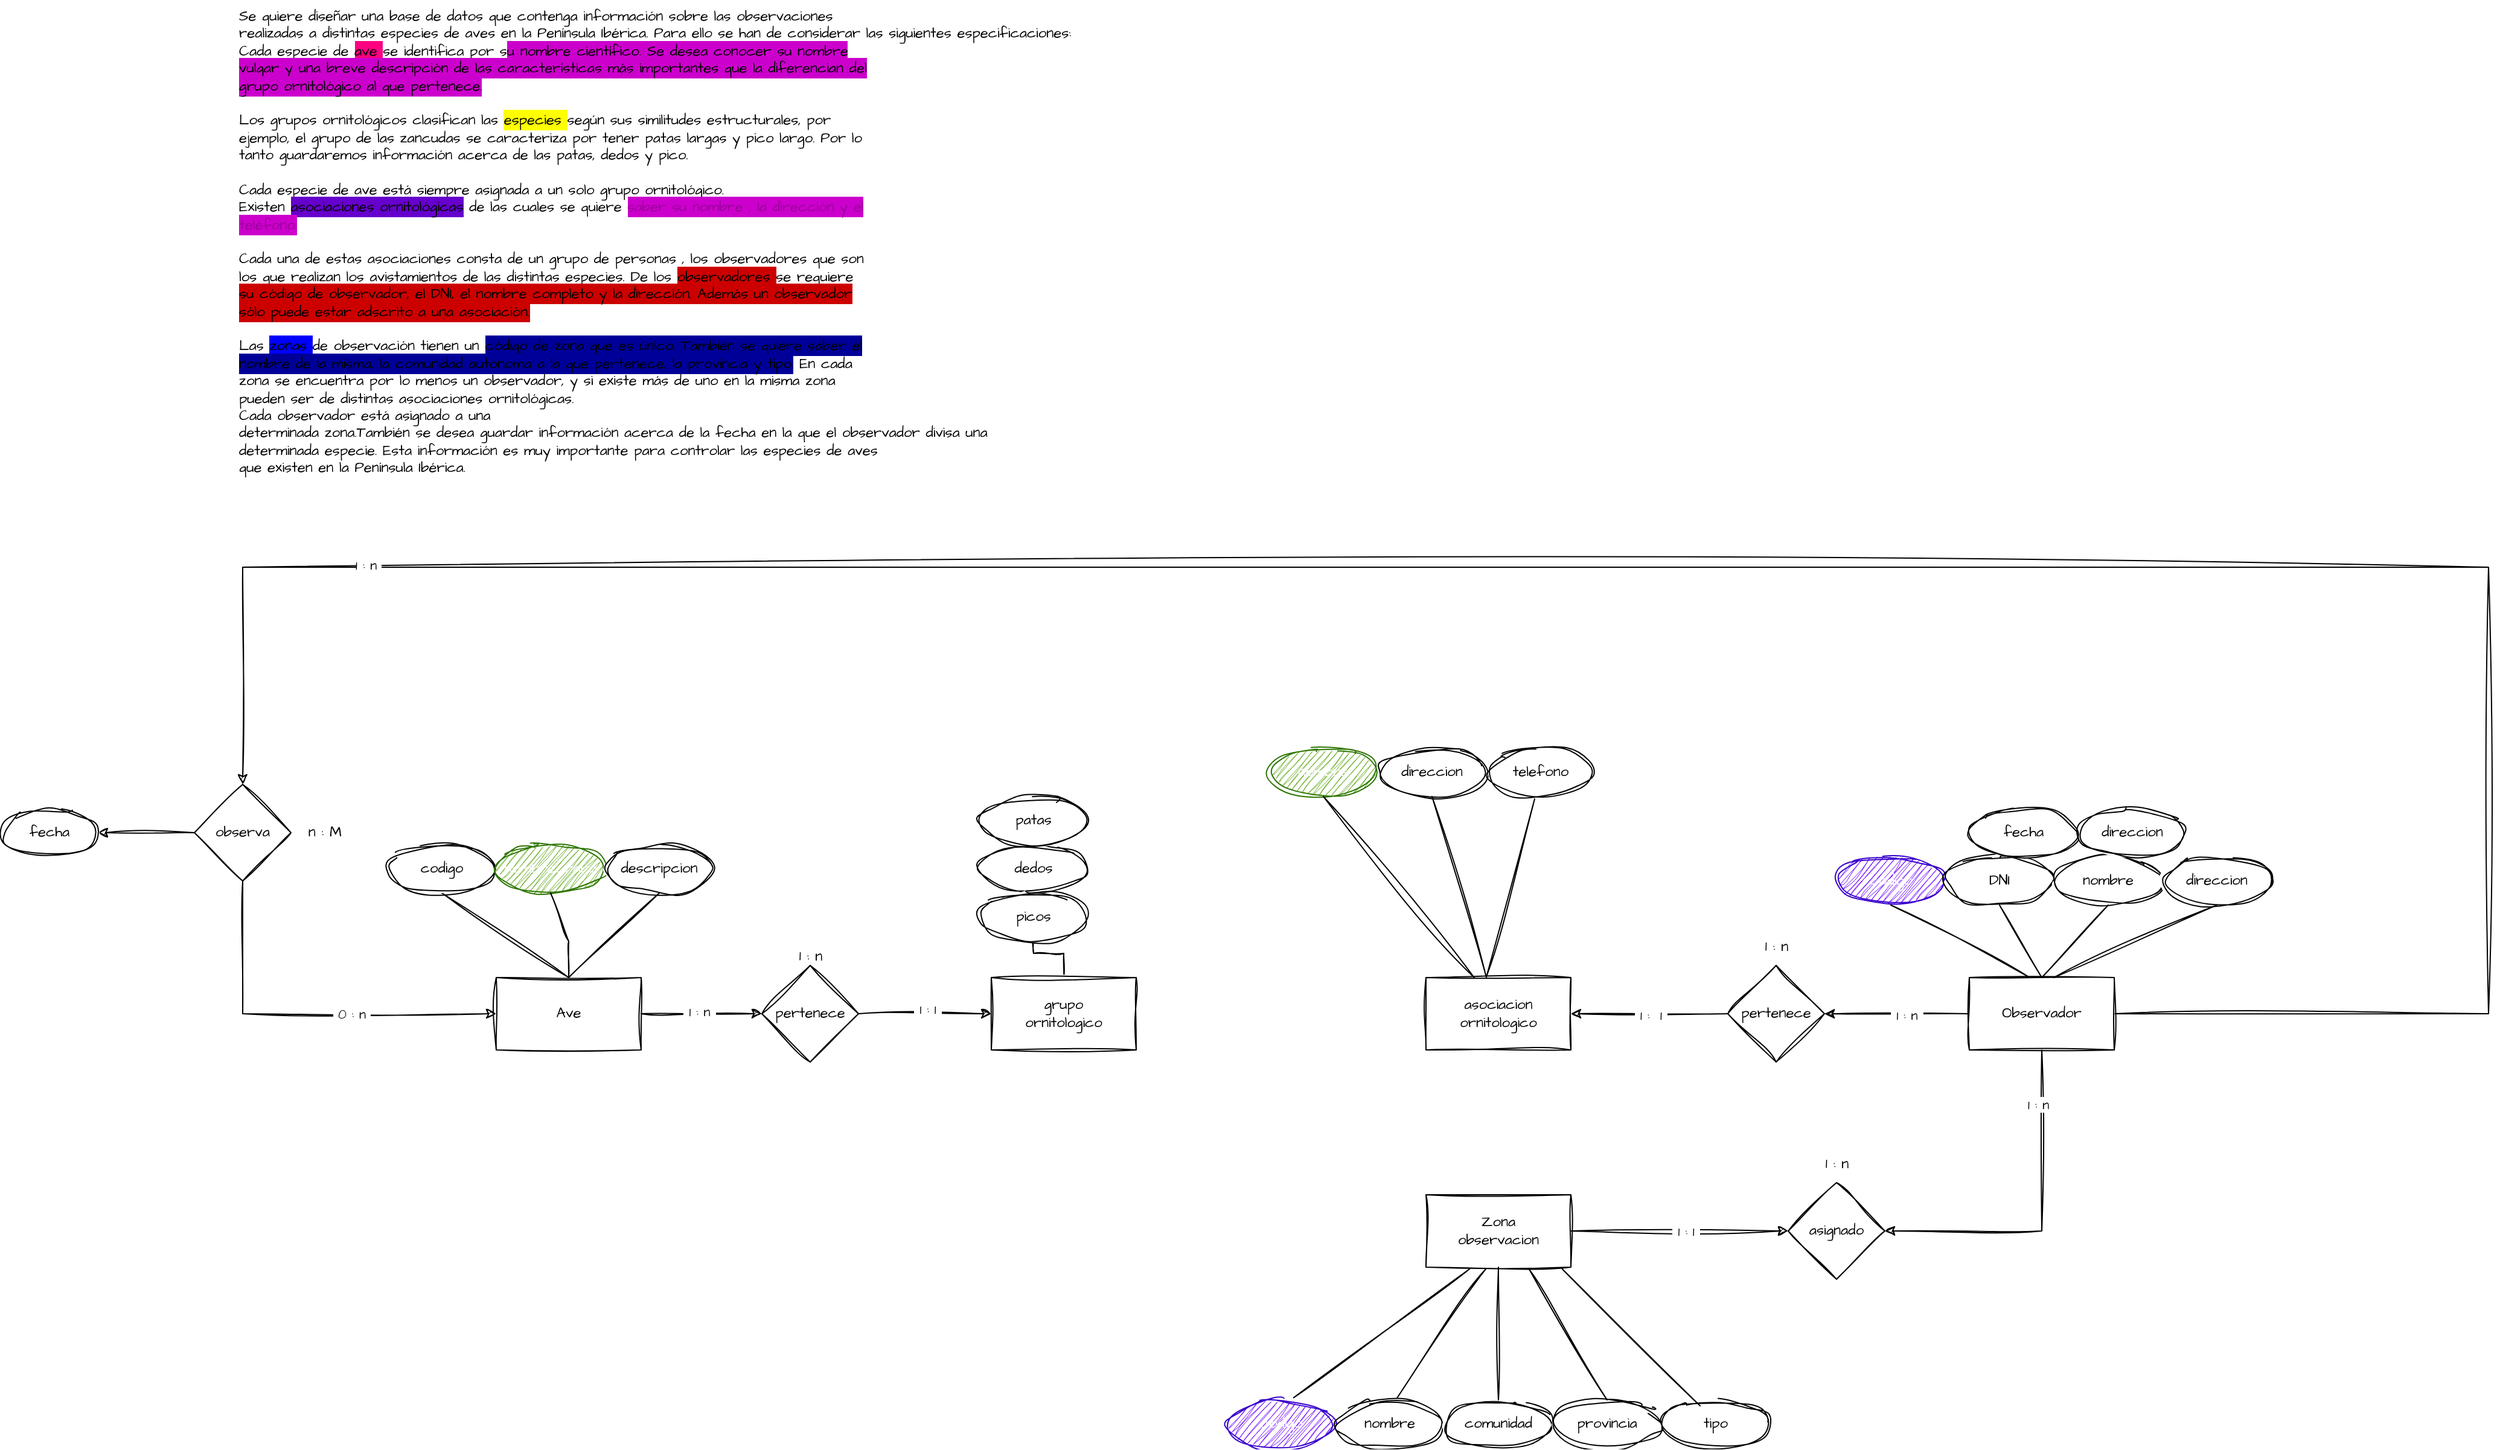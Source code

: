 <mxfile version="28.1.2">
  <diagram name="Página-1" id="H9ImUhefQO0ekbGpJpwn">
    <mxGraphModel dx="2096" dy="1165" grid="1" gridSize="10" guides="1" tooltips="1" connect="1" arrows="1" fold="1" page="0" pageScale="1" pageWidth="827" pageHeight="1169" math="0" shadow="0">
      <root>
        <mxCell id="0" />
        <mxCell id="1" parent="0" />
        <mxCell id="6NtgJQQwFbFFD9jhVB0r-1" value="Se quiere diseñar una base de datos que contenga información sobre las observaciones&lt;br&gt;realizadas a distintas especies de aves en la Península Ibérica. Para ello se han de considerar&amp;nbsp;&lt;span style=&quot;background-color: transparent; color: light-dark(rgb(0, 0, 0), rgb(255, 255, 255));&quot;&gt;las siguientes especificaciones:&lt;/span&gt;&lt;div&gt;Cada especie de &lt;span style=&quot;background-color: rgb(255, 0, 128);&quot;&gt;ave &lt;/span&gt;se identifica por s&lt;span style=&quot;background-color: rgb(204, 0, 204);&quot;&gt;u nombre científico. Se desea conocer su nombre&lt;br&gt;vulgar y una breve descripción de las características más importantes que la diferencian del&lt;br&gt;grupo ornitológico al que pertenece.&lt;/span&gt;&lt;/div&gt;&lt;div&gt;&lt;br&gt;Los grupos ornitológicos clasifican las &lt;span style=&quot;background-color: rgb(255, 255, 0);&quot;&gt;especies &lt;/span&gt;según sus similitudes estructurales, por&lt;br&gt;ejemplo, el grupo de las zancudas se caracteriza por tener patas largas y pico largo. Por lo&lt;br&gt;tanto guardaremos información acerca de las patas, dedos y pico.&lt;/div&gt;&lt;div&gt;&lt;br&gt;Cada especie de ave está siempre asignada a un solo grupo ornitológico.&lt;br&gt;Existen &lt;span style=&quot;background-color: rgb(102, 0, 204);&quot;&gt;asociaciones ornitológicas&lt;/span&gt; de las cuales se quiere &lt;font style=&quot;color: rgb(153, 0, 153); background-color: rgb(204, 0, 204);&quot;&gt;saber su nombre , la dirección y el&lt;br&gt;teléfono.&lt;/font&gt;&lt;/div&gt;&lt;div&gt;&lt;font color=&quot;#ffa2ff&quot;&gt;&lt;br&gt;&lt;/font&gt;Cada una de estas asociaciones consta de un grupo de personas , los observadores que son&lt;br&gt;los que realizan los avistamientos de las distintas especies. De los &lt;span style=&quot;background-color: rgb(204, 0, 0);&quot;&gt;observadores &lt;/span&gt;se requiere&lt;br&gt;&lt;span style=&quot;background-color: rgb(204, 0, 0);&quot;&gt;su código de observador, el DNI, el nombre completo y la dirección. Además un observador&lt;br&gt;sólo puede estar adscrito a una asociación.&lt;/span&gt;&lt;/div&gt;&lt;div&gt;&lt;br&gt;Las &lt;span style=&quot;background-color: rgb(0, 0, 255);&quot;&gt;zonas &lt;/span&gt;de observación tienen un &lt;span style=&quot;background-color: rgb(0, 0, 153);&quot;&gt;código de zona que es único. También se quiere saber el&lt;br&gt;nombre de la misma, la comunidad autónoma a la que pertenece, la provincia y tipo.&lt;/span&gt; En cada&lt;br&gt;zona se encuentra por lo menos un observador, y si existe más de uno en la misma zona&lt;br&gt;pueden ser de distintas asociaciones ornitológicas.&amp;nbsp;&lt;/div&gt;&lt;div&gt;Cada observador está asignado a una&lt;br&gt;determinada zona.También se desea guardar información acerca de la fecha en la que el observador divisa una&lt;br&gt;determinada especie. Esta información es muy importante para controlar las especies de aves&lt;br&gt;que existen en la Península Ibérica.&lt;/div&gt;" style="text;whiteSpace=wrap;html=1;fontFamily=Architects Daughter;fontSource=https%3A%2F%2Ffonts.googleapis.com%2Fcss%3Ffamily%3DArchitects%2BDaughter;" parent="1" vertex="1">
          <mxGeometry x="-545" y="-200" width="840" height="410" as="geometry" />
        </mxCell>
        <mxCell id="6NtgJQQwFbFFD9jhVB0r-19" value="" style="edgeStyle=orthogonalEdgeStyle;rounded=0;sketch=1;hachureGap=4;jiggle=2;curveFitting=1;orthogonalLoop=1;jettySize=auto;html=1;fontFamily=Architects Daughter;fontSource=https%3A%2F%2Ffonts.googleapis.com%2Fcss%3Ffamily%3DArchitects%2BDaughter;" parent="1" source="6NtgJQQwFbFFD9jhVB0r-2" target="6NtgJQQwFbFFD9jhVB0r-18" edge="1">
          <mxGeometry relative="1" as="geometry" />
        </mxCell>
        <mxCell id="xg6tvPyFnuHycjxT7K08-35" value="&amp;nbsp;1 : n&amp;nbsp;" style="edgeLabel;html=1;align=center;verticalAlign=middle;resizable=0;points=[];sketch=1;hachureGap=4;jiggle=2;curveFitting=1;fontFamily=Architects Daughter;fontSource=https%3A%2F%2Ffonts.googleapis.com%2Fcss%3Ffamily%3DArchitects%2BDaughter;" vertex="1" connectable="0" parent="6NtgJQQwFbFFD9jhVB0r-19">
          <mxGeometry x="-0.047" y="2" relative="1" as="geometry">
            <mxPoint as="offset" />
          </mxGeometry>
        </mxCell>
        <mxCell id="6NtgJQQwFbFFD9jhVB0r-2" value="Ave" style="rounded=0;whiteSpace=wrap;html=1;sketch=1;hachureGap=4;jiggle=2;curveFitting=1;fontFamily=Architects Daughter;fontSource=https%3A%2F%2Ffonts.googleapis.com%2Fcss%3Ffamily%3DArchitects%2BDaughter;" parent="1" vertex="1">
          <mxGeometry x="-330" y="610" width="120" height="60" as="geometry" />
        </mxCell>
        <mxCell id="6NtgJQQwFbFFD9jhVB0r-3" value="" style="endArrow=none;html=1;rounded=0;sketch=1;hachureGap=4;jiggle=2;curveFitting=1;fontFamily=Architects Daughter;fontSource=https%3A%2F%2Ffonts.googleapis.com%2Fcss%3Ffamily%3DArchitects%2BDaughter;entryX=0.5;entryY=1;entryDx=0;entryDy=0;exitX=0.5;exitY=0;exitDx=0;exitDy=0;" parent="1" source="6NtgJQQwFbFFD9jhVB0r-2" target="6NtgJQQwFbFFD9jhVB0r-4" edge="1">
          <mxGeometry width="50" height="50" relative="1" as="geometry">
            <mxPoint x="-310" y="580" as="sourcePoint" />
            <mxPoint x="-310" y="540" as="targetPoint" />
          </mxGeometry>
        </mxCell>
        <mxCell id="6NtgJQQwFbFFD9jhVB0r-4" value="codigo" style="ellipse;whiteSpace=wrap;html=1;sketch=1;hachureGap=4;jiggle=2;curveFitting=1;fontFamily=Architects Daughter;fontSource=https%3A%2F%2Ffonts.googleapis.com%2Fcss%3Ffamily%3DArchitects%2BDaughter;" parent="1" vertex="1">
          <mxGeometry x="-420" y="500" width="90" height="40" as="geometry" />
        </mxCell>
        <mxCell id="6NtgJQQwFbFFD9jhVB0r-5" value="nombre_raro" style="ellipse;whiteSpace=wrap;html=1;sketch=1;hachureGap=4;jiggle=2;curveFitting=1;fontFamily=Architects Daughter;fontSource=https%3A%2F%2Ffonts.googleapis.com%2Fcss%3Ffamily%3DArchitects%2BDaughter;fillColor=#60a917;fontColor=#ffffff;strokeColor=#2D7600;" parent="1" vertex="1">
          <mxGeometry x="-330" y="500" width="90" height="40" as="geometry" />
        </mxCell>
        <mxCell id="6NtgJQQwFbFFD9jhVB0r-7" value="descripcion" style="ellipse;whiteSpace=wrap;html=1;sketch=1;hachureGap=4;jiggle=2;curveFitting=1;fontFamily=Architects Daughter;fontSource=https%3A%2F%2Ffonts.googleapis.com%2Fcss%3Ffamily%3DArchitects%2BDaughter;" parent="1" vertex="1">
          <mxGeometry x="-240" y="500" width="90" height="40" as="geometry" />
        </mxCell>
        <mxCell id="6NtgJQQwFbFFD9jhVB0r-8" value="" style="endArrow=none;html=1;rounded=0;sketch=1;hachureGap=4;jiggle=2;curveFitting=1;fontFamily=Architects Daughter;fontSource=https%3A%2F%2Ffonts.googleapis.com%2Fcss%3Ffamily%3DArchitects%2BDaughter;entryX=0.5;entryY=1;entryDx=0;entryDy=0;exitX=0.5;exitY=0;exitDx=0;exitDy=0;" parent="1" source="6NtgJQQwFbFFD9jhVB0r-2" target="6NtgJQQwFbFFD9jhVB0r-5" edge="1">
          <mxGeometry width="50" height="50" relative="1" as="geometry">
            <mxPoint x="-205" y="630" as="sourcePoint" />
            <mxPoint x="-300" y="560" as="targetPoint" />
            <Array as="points">
              <mxPoint x="-270" y="580" />
            </Array>
          </mxGeometry>
        </mxCell>
        <mxCell id="6NtgJQQwFbFFD9jhVB0r-10" value="" style="endArrow=none;html=1;rounded=0;sketch=1;hachureGap=4;jiggle=2;curveFitting=1;fontFamily=Architects Daughter;fontSource=https%3A%2F%2Ffonts.googleapis.com%2Fcss%3Ffamily%3DArchitects%2BDaughter;entryX=0.5;entryY=1;entryDx=0;entryDy=0;exitX=0.5;exitY=0;exitDx=0;exitDy=0;" parent="1" source="6NtgJQQwFbFFD9jhVB0r-2" target="6NtgJQQwFbFFD9jhVB0r-7" edge="1">
          <mxGeometry width="50" height="50" relative="1" as="geometry">
            <mxPoint x="-195" y="640" as="sourcePoint" />
            <mxPoint x="-240" y="570" as="targetPoint" />
            <Array as="points" />
          </mxGeometry>
        </mxCell>
        <mxCell id="xg6tvPyFnuHycjxT7K08-8" style="edgeStyle=orthogonalEdgeStyle;rounded=0;sketch=1;hachureGap=4;jiggle=2;curveFitting=1;orthogonalLoop=1;jettySize=auto;html=1;entryX=0.5;entryY=1;entryDx=0;entryDy=0;fontFamily=Architects Daughter;fontSource=https%3A%2F%2Ffonts.googleapis.com%2Fcss%3Ffamily%3DArchitects%2BDaughter;endArrow=none;endFill=0;" edge="1" parent="1" source="6NtgJQQwFbFFD9jhVB0r-11" target="xg6tvPyFnuHycjxT7K08-5">
          <mxGeometry relative="1" as="geometry" />
        </mxCell>
        <mxCell id="6NtgJQQwFbFFD9jhVB0r-11" value="grupo&lt;div&gt;ornitologico&lt;/div&gt;" style="rounded=0;whiteSpace=wrap;html=1;sketch=1;hachureGap=4;jiggle=2;curveFitting=1;fontFamily=Architects Daughter;fontSource=https%3A%2F%2Ffonts.googleapis.com%2Fcss%3Ffamily%3DArchitects%2BDaughter;" parent="1" vertex="1">
          <mxGeometry x="80" y="610" width="120" height="60" as="geometry" />
        </mxCell>
        <mxCell id="6NtgJQQwFbFFD9jhVB0r-12" value="nombre" style="ellipse;whiteSpace=wrap;html=1;sketch=1;hachureGap=4;jiggle=2;curveFitting=1;fontFamily=Architects Daughter;fontSource=https%3A%2F%2Ffonts.googleapis.com%2Fcss%3Ffamily%3DArchitects%2BDaughter;fillColor=#60a917;fontColor=#ffffff;strokeColor=#2D7600;" parent="1" vertex="1">
          <mxGeometry x="310" y="420" width="90" height="40" as="geometry" />
        </mxCell>
        <mxCell id="6NtgJQQwFbFFD9jhVB0r-13" value="direccion" style="ellipse;whiteSpace=wrap;html=1;sketch=1;hachureGap=4;jiggle=2;curveFitting=1;fontFamily=Architects Daughter;fontSource=https%3A%2F%2Ffonts.googleapis.com%2Fcss%3Ffamily%3DArchitects%2BDaughter;" parent="1" vertex="1">
          <mxGeometry x="400" y="420" width="90" height="40" as="geometry" />
        </mxCell>
        <mxCell id="6NtgJQQwFbFFD9jhVB0r-14" value="telefono" style="ellipse;whiteSpace=wrap;html=1;sketch=1;hachureGap=4;jiggle=2;curveFitting=1;fontFamily=Architects Daughter;fontSource=https%3A%2F%2Ffonts.googleapis.com%2Fcss%3Ffamily%3DArchitects%2BDaughter;" parent="1" vertex="1">
          <mxGeometry x="490" y="420" width="90" height="40" as="geometry" />
        </mxCell>
        <mxCell id="6NtgJQQwFbFFD9jhVB0r-15" value="" style="endArrow=none;html=1;rounded=0;sketch=1;hachureGap=4;jiggle=2;curveFitting=1;fontFamily=Architects Daughter;fontSource=https%3A%2F%2Ffonts.googleapis.com%2Fcss%3Ffamily%3DArchitects%2BDaughter;entryX=0.5;entryY=1;entryDx=0;entryDy=0;exitX=0.333;exitY=0;exitDx=0;exitDy=0;exitPerimeter=0;" parent="1" source="xg6tvPyFnuHycjxT7K08-7" target="6NtgJQQwFbFFD9jhVB0r-12" edge="1">
          <mxGeometry width="50" height="50" relative="1" as="geometry">
            <mxPoint x="10" y="630" as="sourcePoint" />
            <mxPoint x="85" y="560" as="targetPoint" />
            <Array as="points" />
          </mxGeometry>
        </mxCell>
        <mxCell id="6NtgJQQwFbFFD9jhVB0r-16" value="" style="endArrow=none;html=1;rounded=0;sketch=1;hachureGap=4;jiggle=2;curveFitting=1;fontFamily=Architects Daughter;fontSource=https%3A%2F%2Ffonts.googleapis.com%2Fcss%3Ffamily%3DArchitects%2BDaughter;entryX=0.5;entryY=1;entryDx=0;entryDy=0;exitX=0.417;exitY=0;exitDx=0;exitDy=0;exitPerimeter=0;" parent="1" source="xg6tvPyFnuHycjxT7K08-7" target="6NtgJQQwFbFFD9jhVB0r-13" edge="1">
          <mxGeometry width="50" height="50" relative="1" as="geometry">
            <mxPoint x="325" y="640" as="sourcePoint" />
            <mxPoint x="240" y="570" as="targetPoint" />
            <Array as="points" />
          </mxGeometry>
        </mxCell>
        <mxCell id="6NtgJQQwFbFFD9jhVB0r-17" value="" style="endArrow=none;html=1;rounded=0;sketch=1;hachureGap=4;jiggle=2;curveFitting=1;fontFamily=Architects Daughter;fontSource=https%3A%2F%2Ffonts.googleapis.com%2Fcss%3Ffamily%3DArchitects%2BDaughter;entryX=0.439;entryY=1.05;entryDx=0;entryDy=0;exitX=0.418;exitY=-0.017;exitDx=0;exitDy=0;entryPerimeter=0;exitPerimeter=0;" parent="1" source="xg6tvPyFnuHycjxT7K08-7" edge="1">
          <mxGeometry width="50" height="50" relative="1" as="geometry">
            <mxPoint x="270.49" y="600" as="sourcePoint" />
            <mxPoint x="530.0" y="462" as="targetPoint" />
            <Array as="points" />
          </mxGeometry>
        </mxCell>
        <mxCell id="6NtgJQQwFbFFD9jhVB0r-20" value="" style="edgeStyle=orthogonalEdgeStyle;rounded=0;sketch=1;hachureGap=4;jiggle=2;curveFitting=1;orthogonalLoop=1;jettySize=auto;html=1;fontFamily=Architects Daughter;fontSource=https%3A%2F%2Ffonts.googleapis.com%2Fcss%3Ffamily%3DArchitects%2BDaughter;" parent="1" source="6NtgJQQwFbFFD9jhVB0r-18" target="6NtgJQQwFbFFD9jhVB0r-11" edge="1">
          <mxGeometry relative="1" as="geometry" />
        </mxCell>
        <mxCell id="6NtgJQQwFbFFD9jhVB0r-55" value="&amp;nbsp;1 : 1&amp;nbsp;" style="edgeLabel;html=1;align=center;verticalAlign=middle;resizable=0;points=[];sketch=1;hachureGap=4;jiggle=2;curveFitting=1;fontFamily=Architects Daughter;fontSource=https%3A%2F%2Ffonts.googleapis.com%2Fcss%3Ffamily%3DArchitects%2BDaughter;" parent="6NtgJQQwFbFFD9jhVB0r-20" vertex="1" connectable="0">
          <mxGeometry x="0.036" y="4" relative="1" as="geometry">
            <mxPoint as="offset" />
          </mxGeometry>
        </mxCell>
        <mxCell id="6NtgJQQwFbFFD9jhVB0r-18" value="pertenece" style="rhombus;whiteSpace=wrap;html=1;fontFamily=Architects Daughter;rounded=0;sketch=1;hachureGap=4;jiggle=2;curveFitting=1;fontSource=https%3A%2F%2Ffonts.googleapis.com%2Fcss%3Ffamily%3DArchitects%2BDaughter;" parent="1" vertex="1">
          <mxGeometry x="-110" y="600" width="80" height="80" as="geometry" />
        </mxCell>
        <mxCell id="xg6tvPyFnuHycjxT7K08-28" style="edgeStyle=orthogonalEdgeStyle;rounded=0;sketch=1;hachureGap=4;jiggle=2;curveFitting=1;orthogonalLoop=1;jettySize=auto;html=1;entryX=0;entryY=0.5;entryDx=0;entryDy=0;fontFamily=Architects Daughter;fontSource=https%3A%2F%2Ffonts.googleapis.com%2Fcss%3Ffamily%3DArchitects%2BDaughter;" edge="1" parent="1" source="6NtgJQQwFbFFD9jhVB0r-32" target="6NtgJQQwFbFFD9jhVB0r-44">
          <mxGeometry relative="1" as="geometry" />
        </mxCell>
        <mxCell id="xg6tvPyFnuHycjxT7K08-42" value="&amp;nbsp;1 : 1&amp;nbsp;" style="edgeLabel;html=1;align=center;verticalAlign=middle;resizable=0;points=[];sketch=1;hachureGap=4;jiggle=2;curveFitting=1;fontFamily=Architects Daughter;fontSource=https%3A%2F%2Ffonts.googleapis.com%2Fcss%3Ffamily%3DArchitects%2BDaughter;" vertex="1" connectable="0" parent="xg6tvPyFnuHycjxT7K08-28">
          <mxGeometry x="0.054" relative="1" as="geometry">
            <mxPoint as="offset" />
          </mxGeometry>
        </mxCell>
        <mxCell id="6NtgJQQwFbFFD9jhVB0r-32" value="Zona&lt;div&gt;observacion&lt;/div&gt;" style="rounded=0;whiteSpace=wrap;html=1;sketch=1;hachureGap=4;jiggle=2;curveFitting=1;fontFamily=Architects Daughter;fontSource=https%3A%2F%2Ffonts.googleapis.com%2Fcss%3Ffamily%3DArchitects%2BDaughter;" parent="1" vertex="1">
          <mxGeometry x="440" y="790" width="120" height="60" as="geometry" />
        </mxCell>
        <mxCell id="6NtgJQQwFbFFD9jhVB0r-33" value="codigo" style="ellipse;whiteSpace=wrap;html=1;sketch=1;hachureGap=4;jiggle=2;curveFitting=1;fontFamily=Architects Daughter;fontSource=https%3A%2F%2Ffonts.googleapis.com%2Fcss%3Ffamily%3DArchitects%2BDaughter;fillColor=#6a00ff;fontColor=#ffffff;strokeColor=#3700CC;" parent="1" vertex="1">
          <mxGeometry x="275" y="960" width="90" height="40" as="geometry" />
        </mxCell>
        <mxCell id="6NtgJQQwFbFFD9jhVB0r-34" value="nombre" style="ellipse;whiteSpace=wrap;html=1;sketch=1;hachureGap=4;jiggle=2;curveFitting=1;fontFamily=Architects Daughter;fontSource=https%3A%2F%2Ffonts.googleapis.com%2Fcss%3Ffamily%3DArchitects%2BDaughter;" parent="1" vertex="1">
          <mxGeometry x="365" y="960" width="90" height="40" as="geometry" />
        </mxCell>
        <mxCell id="6NtgJQQwFbFFD9jhVB0r-35" value="comunidad" style="ellipse;whiteSpace=wrap;html=1;sketch=1;hachureGap=4;jiggle=2;curveFitting=1;fontFamily=Architects Daughter;fontSource=https%3A%2F%2Ffonts.googleapis.com%2Fcss%3Ffamily%3DArchitects%2BDaughter;" parent="1" vertex="1">
          <mxGeometry x="455" y="960" width="90" height="40" as="geometry" />
        </mxCell>
        <mxCell id="6NtgJQQwFbFFD9jhVB0r-36" value="provincia" style="ellipse;whiteSpace=wrap;html=1;sketch=1;hachureGap=4;jiggle=2;curveFitting=1;fontFamily=Architects Daughter;fontSource=https%3A%2F%2Ffonts.googleapis.com%2Fcss%3Ffamily%3DArchitects%2BDaughter;" parent="1" vertex="1">
          <mxGeometry x="545" y="960" width="90" height="40" as="geometry" />
        </mxCell>
        <mxCell id="6NtgJQQwFbFFD9jhVB0r-37" value="" style="endArrow=none;html=1;rounded=0;sketch=1;hachureGap=4;jiggle=2;curveFitting=1;fontFamily=Architects Daughter;fontSource=https%3A%2F%2Ffonts.googleapis.com%2Fcss%3Ffamily%3DArchitects%2BDaughter;exitX=0.711;exitY=1.025;exitDx=0;exitDy=0;entryX=0.5;entryY=0;entryDx=0;entryDy=0;exitPerimeter=0;" parent="1" source="6NtgJQQwFbFFD9jhVB0r-32" target="6NtgJQQwFbFFD9jhVB0r-36" edge="1">
          <mxGeometry width="50" height="50" relative="1" as="geometry">
            <mxPoint x="-680" y="720" as="sourcePoint" />
            <mxPoint x="-545" y="660" as="targetPoint" />
          </mxGeometry>
        </mxCell>
        <mxCell id="6NtgJQQwFbFFD9jhVB0r-39" value="" style="endArrow=none;html=1;rounded=0;sketch=1;hachureGap=4;jiggle=2;curveFitting=1;fontFamily=Architects Daughter;fontSource=https%3A%2F%2Ffonts.googleapis.com%2Fcss%3Ffamily%3DArchitects%2BDaughter;exitX=0.5;exitY=1;exitDx=0;exitDy=0;entryX=0.5;entryY=0;entryDx=0;entryDy=0;" parent="1" source="6NtgJQQwFbFFD9jhVB0r-32" target="6NtgJQQwFbFFD9jhVB0r-35" edge="1">
          <mxGeometry width="50" height="50" relative="1" as="geometry">
            <mxPoint x="-669.68" y="803.18" as="sourcePoint" />
            <mxPoint x="-540" y="870" as="targetPoint" />
          </mxGeometry>
        </mxCell>
        <mxCell id="6NtgJQQwFbFFD9jhVB0r-40" value="" style="endArrow=none;html=1;rounded=0;sketch=1;hachureGap=4;jiggle=2;curveFitting=1;fontFamily=Architects Daughter;fontSource=https%3A%2F%2Ffonts.googleapis.com%2Fcss%3Ffamily%3DArchitects%2BDaughter;exitX=0.413;exitY=1.025;exitDx=0;exitDy=0;entryX=0.569;entryY=-0.046;entryDx=0;entryDy=0;exitPerimeter=0;entryPerimeter=0;" parent="1" source="6NtgJQQwFbFFD9jhVB0r-32" target="6NtgJQQwFbFFD9jhVB0r-34" edge="1">
          <mxGeometry width="50" height="50" relative="1" as="geometry">
            <mxPoint x="-630" y="810" as="sourcePoint" />
            <mxPoint x="-590" y="870" as="targetPoint" />
          </mxGeometry>
        </mxCell>
        <mxCell id="6NtgJQQwFbFFD9jhVB0r-41" value="" style="endArrow=none;html=1;rounded=0;sketch=1;hachureGap=4;jiggle=2;curveFitting=1;fontFamily=Architects Daughter;fontSource=https%3A%2F%2Ffonts.googleapis.com%2Fcss%3Ffamily%3DArchitects%2BDaughter;exitX=0.301;exitY=1.025;exitDx=0;exitDy=0;entryX=0.615;entryY=-0.046;entryDx=0;entryDy=0;exitPerimeter=0;entryPerimeter=0;" parent="1" source="6NtgJQQwFbFFD9jhVB0r-32" target="6NtgJQQwFbFFD9jhVB0r-33" edge="1">
          <mxGeometry width="50" height="50" relative="1" as="geometry">
            <mxPoint x="-646" y="810" as="sourcePoint" />
            <mxPoint x="-680" y="866" as="targetPoint" />
          </mxGeometry>
        </mxCell>
        <mxCell id="6NtgJQQwFbFFD9jhVB0r-42" value="tipo" style="ellipse;whiteSpace=wrap;html=1;sketch=1;hachureGap=4;jiggle=2;curveFitting=1;fontFamily=Architects Daughter;fontSource=https%3A%2F%2Ffonts.googleapis.com%2Fcss%3Ffamily%3DArchitects%2BDaughter;" parent="1" vertex="1">
          <mxGeometry x="635" y="960" width="90" height="40" as="geometry" />
        </mxCell>
        <mxCell id="6NtgJQQwFbFFD9jhVB0r-43" value="" style="endArrow=none;html=1;rounded=0;sketch=1;hachureGap=4;jiggle=2;curveFitting=1;fontFamily=Architects Daughter;fontSource=https%3A%2F%2Ffonts.googleapis.com%2Fcss%3Ffamily%3DArchitects%2BDaughter;exitX=0.94;exitY=1.025;exitDx=0;exitDy=0;entryX=0.356;entryY=0.121;entryDx=0;entryDy=0;exitPerimeter=0;entryPerimeter=0;" parent="1" source="6NtgJQQwFbFFD9jhVB0r-32" target="6NtgJQQwFbFFD9jhVB0r-42" edge="1">
          <mxGeometry width="50" height="50" relative="1" as="geometry">
            <mxPoint x="-510" y="820" as="sourcePoint" />
            <mxPoint x="-395" y="878" as="targetPoint" />
          </mxGeometry>
        </mxCell>
        <mxCell id="6NtgJQQwFbFFD9jhVB0r-44" value="asignado" style="rhombus;whiteSpace=wrap;html=1;fontFamily=Architects Daughter;rounded=0;sketch=1;hachureGap=4;jiggle=2;curveFitting=1;fontSource=https%3A%2F%2Ffonts.googleapis.com%2Fcss%3Ffamily%3DArchitects%2BDaughter;" parent="1" vertex="1">
          <mxGeometry x="740" y="780" width="80" height="80" as="geometry" />
        </mxCell>
        <mxCell id="xg6tvPyFnuHycjxT7K08-3" value="dedos" style="ellipse;whiteSpace=wrap;html=1;sketch=1;hachureGap=4;jiggle=2;curveFitting=1;fontFamily=Architects Daughter;fontSource=https%3A%2F%2Ffonts.googleapis.com%2Fcss%3Ffamily%3DArchitects%2BDaughter;" vertex="1" parent="1">
          <mxGeometry x="70" y="500" width="90" height="40" as="geometry" />
        </mxCell>
        <mxCell id="xg6tvPyFnuHycjxT7K08-4" value="patas" style="ellipse;whiteSpace=wrap;html=1;sketch=1;hachureGap=4;jiggle=2;curveFitting=1;fontFamily=Architects Daughter;fontSource=https%3A%2F%2Ffonts.googleapis.com%2Fcss%3Ffamily%3DArchitects%2BDaughter;" vertex="1" parent="1">
          <mxGeometry x="70" y="460" width="90" height="40" as="geometry" />
        </mxCell>
        <mxCell id="xg6tvPyFnuHycjxT7K08-5" value="picos" style="ellipse;whiteSpace=wrap;html=1;sketch=1;hachureGap=4;jiggle=2;curveFitting=1;fontFamily=Architects Daughter;fontSource=https%3A%2F%2Ffonts.googleapis.com%2Fcss%3Ffamily%3DArchitects%2BDaughter;" vertex="1" parent="1">
          <mxGeometry x="70" y="540" width="90" height="40" as="geometry" />
        </mxCell>
        <mxCell id="xg6tvPyFnuHycjxT7K08-7" value="&lt;div&gt;asociacion&lt;/div&gt;ornitologico" style="rounded=0;whiteSpace=wrap;html=1;sketch=1;hachureGap=4;jiggle=2;curveFitting=1;fontFamily=Architects Daughter;fontSource=https%3A%2F%2Ffonts.googleapis.com%2Fcss%3Ffamily%3DArchitects%2BDaughter;" vertex="1" parent="1">
          <mxGeometry x="440" y="610" width="120" height="60" as="geometry" />
        </mxCell>
        <mxCell id="xg6tvPyFnuHycjxT7K08-23" value="" style="edgeStyle=orthogonalEdgeStyle;rounded=0;sketch=1;hachureGap=4;jiggle=2;curveFitting=1;orthogonalLoop=1;jettySize=auto;html=1;fontFamily=Architects Daughter;fontSource=https%3A%2F%2Ffonts.googleapis.com%2Fcss%3Ffamily%3DArchitects%2BDaughter;" edge="1" parent="1" source="xg6tvPyFnuHycjxT7K08-13" target="xg6tvPyFnuHycjxT7K08-22">
          <mxGeometry relative="1" as="geometry" />
        </mxCell>
        <mxCell id="xg6tvPyFnuHycjxT7K08-39" value="&amp;nbsp;1 : n&amp;nbsp;" style="edgeLabel;html=1;align=center;verticalAlign=middle;resizable=0;points=[];sketch=1;hachureGap=4;jiggle=2;curveFitting=1;fontFamily=Architects Daughter;fontSource=https%3A%2F%2Ffonts.googleapis.com%2Fcss%3Ffamily%3DArchitects%2BDaughter;" vertex="1" connectable="0" parent="xg6tvPyFnuHycjxT7K08-23">
          <mxGeometry x="-0.122" y="1" relative="1" as="geometry">
            <mxPoint as="offset" />
          </mxGeometry>
        </mxCell>
        <mxCell id="xg6tvPyFnuHycjxT7K08-29" style="edgeStyle=orthogonalEdgeStyle;rounded=0;sketch=1;hachureGap=4;jiggle=2;curveFitting=1;orthogonalLoop=1;jettySize=auto;html=1;entryX=1;entryY=0.5;entryDx=0;entryDy=0;fontFamily=Architects Daughter;fontSource=https%3A%2F%2Ffonts.googleapis.com%2Fcss%3Ffamily%3DArchitects%2BDaughter;" edge="1" parent="1" source="xg6tvPyFnuHycjxT7K08-13" target="6NtgJQQwFbFFD9jhVB0r-44">
          <mxGeometry relative="1" as="geometry">
            <Array as="points">
              <mxPoint x="950" y="820" />
            </Array>
          </mxGeometry>
        </mxCell>
        <mxCell id="xg6tvPyFnuHycjxT7K08-43" value="1 : n&amp;nbsp;" style="edgeLabel;html=1;align=center;verticalAlign=middle;resizable=0;points=[];sketch=1;hachureGap=4;jiggle=2;curveFitting=1;fontFamily=Architects Daughter;fontSource=https%3A%2F%2Ffonts.googleapis.com%2Fcss%3Ffamily%3DArchitects%2BDaughter;" vertex="1" connectable="0" parent="xg6tvPyFnuHycjxT7K08-29">
          <mxGeometry x="-0.679" y="-1" relative="1" as="geometry">
            <mxPoint as="offset" />
          </mxGeometry>
        </mxCell>
        <mxCell id="xg6tvPyFnuHycjxT7K08-30" style="edgeStyle=orthogonalEdgeStyle;rounded=0;sketch=1;hachureGap=4;jiggle=2;curveFitting=1;orthogonalLoop=1;jettySize=auto;html=1;fontFamily=Architects Daughter;fontSource=https%3A%2F%2Ffonts.googleapis.com%2Fcss%3Ffamily%3DArchitects%2BDaughter;entryX=0.5;entryY=0;entryDx=0;entryDy=0;" edge="1" parent="1" source="xg6tvPyFnuHycjxT7K08-13" target="xg6tvPyFnuHycjxT7K08-31">
          <mxGeometry relative="1" as="geometry">
            <mxPoint x="-540" y="430" as="targetPoint" />
            <Array as="points">
              <mxPoint x="1320" y="640" />
              <mxPoint x="1320" y="270" />
              <mxPoint x="-540" y="270" />
            </Array>
          </mxGeometry>
        </mxCell>
        <mxCell id="xg6tvPyFnuHycjxT7K08-46" value="1 : n&amp;nbsp;" style="edgeLabel;html=1;align=center;verticalAlign=middle;resizable=0;points=[];sketch=1;hachureGap=4;jiggle=2;curveFitting=1;fontFamily=Architects Daughter;fontSource=https%3A%2F%2Ffonts.googleapis.com%2Fcss%3Ffamily%3DArchitects%2BDaughter;" vertex="1" connectable="0" parent="xg6tvPyFnuHycjxT7K08-30">
          <mxGeometry x="0.791" y="-2" relative="1" as="geometry">
            <mxPoint as="offset" />
          </mxGeometry>
        </mxCell>
        <mxCell id="xg6tvPyFnuHycjxT7K08-13" value="Observador" style="rounded=0;whiteSpace=wrap;html=1;sketch=1;hachureGap=4;jiggle=2;curveFitting=1;fontFamily=Architects Daughter;fontSource=https%3A%2F%2Ffonts.googleapis.com%2Fcss%3Ffamily%3DArchitects%2BDaughter;" vertex="1" parent="1">
          <mxGeometry x="890" y="610" width="120" height="60" as="geometry" />
        </mxCell>
        <mxCell id="xg6tvPyFnuHycjxT7K08-14" value="codigo" style="ellipse;whiteSpace=wrap;html=1;sketch=1;hachureGap=4;jiggle=2;curveFitting=1;fontFamily=Architects Daughter;fontSource=https%3A%2F%2Ffonts.googleapis.com%2Fcss%3Ffamily%3DArchitects%2BDaughter;fillColor=#6a00ff;fontColor=#ffffff;strokeColor=#3700CC;" vertex="1" parent="1">
          <mxGeometry x="780" y="510" width="90" height="40" as="geometry" />
        </mxCell>
        <mxCell id="xg6tvPyFnuHycjxT7K08-15" value="DNI" style="ellipse;whiteSpace=wrap;html=1;sketch=1;hachureGap=4;jiggle=2;curveFitting=1;fontFamily=Architects Daughter;fontSource=https%3A%2F%2Ffonts.googleapis.com%2Fcss%3Ffamily%3DArchitects%2BDaughter;" vertex="1" parent="1">
          <mxGeometry x="870" y="510" width="90" height="40" as="geometry" />
        </mxCell>
        <mxCell id="xg6tvPyFnuHycjxT7K08-16" value="nombre" style="ellipse;whiteSpace=wrap;html=1;sketch=1;hachureGap=4;jiggle=2;curveFitting=1;fontFamily=Architects Daughter;fontSource=https%3A%2F%2Ffonts.googleapis.com%2Fcss%3Ffamily%3DArchitects%2BDaughter;" vertex="1" parent="1">
          <mxGeometry x="960" y="510" width="90" height="40" as="geometry" />
        </mxCell>
        <mxCell id="xg6tvPyFnuHycjxT7K08-17" value="direccion" style="ellipse;whiteSpace=wrap;html=1;sketch=1;hachureGap=4;jiggle=2;curveFitting=1;fontFamily=Architects Daughter;fontSource=https%3A%2F%2Ffonts.googleapis.com%2Fcss%3Ffamily%3DArchitects%2BDaughter;" vertex="1" parent="1">
          <mxGeometry x="1050" y="510" width="90" height="40" as="geometry" />
        </mxCell>
        <mxCell id="xg6tvPyFnuHycjxT7K08-18" value="" style="endArrow=none;html=1;rounded=0;sketch=1;hachureGap=4;jiggle=2;curveFitting=1;fontFamily=Architects Daughter;fontSource=https%3A%2F%2Ffonts.googleapis.com%2Fcss%3Ffamily%3DArchitects%2BDaughter;entryX=0.5;entryY=1;entryDx=0;entryDy=0;exitX=0.417;exitY=0;exitDx=0;exitDy=0;exitPerimeter=0;" edge="1" parent="1" source="xg6tvPyFnuHycjxT7K08-13" target="xg6tvPyFnuHycjxT7K08-14">
          <mxGeometry width="50" height="50" relative="1" as="geometry">
            <mxPoint x="1335" y="650" as="sourcePoint" />
            <mxPoint x="1230" y="580" as="targetPoint" />
          </mxGeometry>
        </mxCell>
        <mxCell id="xg6tvPyFnuHycjxT7K08-19" value="" style="endArrow=none;html=1;rounded=0;sketch=1;hachureGap=4;jiggle=2;curveFitting=1;fontFamily=Architects Daughter;fontSource=https%3A%2F%2Ffonts.googleapis.com%2Fcss%3Ffamily%3DArchitects%2BDaughter;entryX=0.5;entryY=1;entryDx=0;entryDy=0;" edge="1" parent="1" target="xg6tvPyFnuHycjxT7K08-15">
          <mxGeometry width="50" height="50" relative="1" as="geometry">
            <mxPoint x="950" y="610" as="sourcePoint" />
            <mxPoint x="940" y="580" as="targetPoint" />
          </mxGeometry>
        </mxCell>
        <mxCell id="xg6tvPyFnuHycjxT7K08-20" value="" style="endArrow=none;html=1;rounded=0;sketch=1;hachureGap=4;jiggle=2;curveFitting=1;fontFamily=Architects Daughter;fontSource=https%3A%2F%2Ffonts.googleapis.com%2Fcss%3Ffamily%3DArchitects%2BDaughter;exitX=0.5;exitY=0;exitDx=0;exitDy=0;entryX=0.5;entryY=1;entryDx=0;entryDy=0;" edge="1" parent="1" source="xg6tvPyFnuHycjxT7K08-13" target="xg6tvPyFnuHycjxT7K08-16">
          <mxGeometry width="50" height="50" relative="1" as="geometry">
            <mxPoint x="1000" y="623" as="sourcePoint" />
            <mxPoint x="1000" y="560" as="targetPoint" />
          </mxGeometry>
        </mxCell>
        <mxCell id="xg6tvPyFnuHycjxT7K08-21" value="" style="endArrow=none;html=1;rounded=0;sketch=1;hachureGap=4;jiggle=2;curveFitting=1;fontFamily=Architects Daughter;fontSource=https%3A%2F%2Ffonts.googleapis.com%2Fcss%3Ffamily%3DArchitects%2BDaughter;exitX=0.583;exitY=0;exitDx=0;exitDy=0;entryX=0.5;entryY=1;entryDx=0;entryDy=0;exitPerimeter=0;" edge="1" parent="1" source="xg6tvPyFnuHycjxT7K08-13" target="xg6tvPyFnuHycjxT7K08-17">
          <mxGeometry width="50" height="50" relative="1" as="geometry">
            <mxPoint x="1060" y="620" as="sourcePoint" />
            <mxPoint x="1095" y="550" as="targetPoint" />
          </mxGeometry>
        </mxCell>
        <mxCell id="xg6tvPyFnuHycjxT7K08-24" style="edgeStyle=orthogonalEdgeStyle;rounded=0;sketch=1;hachureGap=4;jiggle=2;curveFitting=1;orthogonalLoop=1;jettySize=auto;html=1;entryX=1;entryY=0.5;entryDx=0;entryDy=0;fontFamily=Architects Daughter;fontSource=https%3A%2F%2Ffonts.googleapis.com%2Fcss%3Ffamily%3DArchitects%2BDaughter;" edge="1" parent="1" source="xg6tvPyFnuHycjxT7K08-22" target="xg6tvPyFnuHycjxT7K08-7">
          <mxGeometry relative="1" as="geometry" />
        </mxCell>
        <mxCell id="xg6tvPyFnuHycjxT7K08-37" value="&amp;nbsp;1 :&amp;nbsp; 1&amp;nbsp;" style="edgeLabel;html=1;align=center;verticalAlign=middle;resizable=0;points=[];sketch=1;hachureGap=4;jiggle=2;curveFitting=1;fontFamily=Architects Daughter;fontSource=https%3A%2F%2Ffonts.googleapis.com%2Fcss%3Ffamily%3DArchitects%2BDaughter;" vertex="1" connectable="0" parent="xg6tvPyFnuHycjxT7K08-24">
          <mxGeometry x="-0.007" y="1" relative="1" as="geometry">
            <mxPoint as="offset" />
          </mxGeometry>
        </mxCell>
        <mxCell id="xg6tvPyFnuHycjxT7K08-22" value="pertenece" style="rhombus;whiteSpace=wrap;html=1;fontFamily=Architects Daughter;rounded=0;sketch=1;hachureGap=4;jiggle=2;curveFitting=1;fontSource=https%3A%2F%2Ffonts.googleapis.com%2Fcss%3Ffamily%3DArchitects%2BDaughter;" vertex="1" parent="1">
          <mxGeometry x="690" y="600" width="80" height="80" as="geometry" />
        </mxCell>
        <mxCell id="xg6tvPyFnuHycjxT7K08-25" value="fecha" style="ellipse;whiteSpace=wrap;html=1;sketch=1;hachureGap=4;jiggle=2;curveFitting=1;fontFamily=Architects Daughter;fontSource=https%3A%2F%2Ffonts.googleapis.com%2Fcss%3Ffamily%3DArchitects%2BDaughter;" vertex="1" parent="1">
          <mxGeometry x="890" y="470" width="90" height="40" as="geometry" />
        </mxCell>
        <mxCell id="xg6tvPyFnuHycjxT7K08-26" value="direccion" style="ellipse;whiteSpace=wrap;html=1;sketch=1;hachureGap=4;jiggle=2;curveFitting=1;fontFamily=Architects Daughter;fontSource=https%3A%2F%2Ffonts.googleapis.com%2Fcss%3Ffamily%3DArchitects%2BDaughter;" vertex="1" parent="1">
          <mxGeometry x="980" y="470" width="90" height="40" as="geometry" />
        </mxCell>
        <mxCell id="xg6tvPyFnuHycjxT7K08-32" style="edgeStyle=orthogonalEdgeStyle;rounded=0;sketch=1;hachureGap=4;jiggle=2;curveFitting=1;orthogonalLoop=1;jettySize=auto;html=1;entryX=0;entryY=0.5;entryDx=0;entryDy=0;fontFamily=Architects Daughter;fontSource=https%3A%2F%2Ffonts.googleapis.com%2Fcss%3Ffamily%3DArchitects%2BDaughter;" edge="1" parent="1" source="xg6tvPyFnuHycjxT7K08-31" target="6NtgJQQwFbFFD9jhVB0r-2">
          <mxGeometry relative="1" as="geometry">
            <Array as="points">
              <mxPoint x="-540" y="640" />
            </Array>
          </mxGeometry>
        </mxCell>
        <mxCell id="xg6tvPyFnuHycjxT7K08-45" value="&amp;nbsp;0 : n&amp;nbsp;" style="edgeLabel;html=1;align=center;verticalAlign=middle;resizable=0;points=[];sketch=1;hachureGap=4;jiggle=2;curveFitting=1;fontFamily=Architects Daughter;fontSource=https%3A%2F%2Ffonts.googleapis.com%2Fcss%3Ffamily%3DArchitects%2BDaughter;" vertex="1" connectable="0" parent="xg6tvPyFnuHycjxT7K08-32">
          <mxGeometry x="0.247" relative="1" as="geometry">
            <mxPoint as="offset" />
          </mxGeometry>
        </mxCell>
        <mxCell id="xg6tvPyFnuHycjxT7K08-34" value="" style="edgeStyle=orthogonalEdgeStyle;rounded=0;sketch=1;hachureGap=4;jiggle=2;curveFitting=1;orthogonalLoop=1;jettySize=auto;html=1;fontFamily=Architects Daughter;fontSource=https%3A%2F%2Ffonts.googleapis.com%2Fcss%3Ffamily%3DArchitects%2BDaughter;" edge="1" parent="1" source="xg6tvPyFnuHycjxT7K08-31" target="xg6tvPyFnuHycjxT7K08-33">
          <mxGeometry relative="1" as="geometry" />
        </mxCell>
        <mxCell id="xg6tvPyFnuHycjxT7K08-31" value="observa" style="rhombus;whiteSpace=wrap;html=1;sketch=1;hachureGap=4;jiggle=2;curveFitting=1;fontFamily=Architects Daughter;fontSource=https%3A%2F%2Ffonts.googleapis.com%2Fcss%3Ffamily%3DArchitects%2BDaughter;" vertex="1" parent="1">
          <mxGeometry x="-580" y="450" width="80" height="80" as="geometry" />
        </mxCell>
        <mxCell id="xg6tvPyFnuHycjxT7K08-33" value="fecha" style="ellipse;whiteSpace=wrap;html=1;fontFamily=Architects Daughter;sketch=1;hachureGap=4;jiggle=2;curveFitting=1;fontSource=https%3A%2F%2Ffonts.googleapis.com%2Fcss%3Ffamily%3DArchitects%2BDaughter;" vertex="1" parent="1">
          <mxGeometry x="-740" y="470" width="80" height="40" as="geometry" />
        </mxCell>
        <mxCell id="xg6tvPyFnuHycjxT7K08-36" value="1 : n" style="text;html=1;align=center;verticalAlign=middle;resizable=0;points=[];autosize=1;strokeColor=none;fillColor=none;fontFamily=Architects Daughter;fontSource=https%3A%2F%2Ffonts.googleapis.com%2Fcss%3Ffamily%3DArchitects%2BDaughter;" vertex="1" parent="1">
          <mxGeometry x="-90" y="578" width="40" height="30" as="geometry" />
        </mxCell>
        <mxCell id="xg6tvPyFnuHycjxT7K08-40" value="1 : n" style="text;html=1;align=center;verticalAlign=middle;resizable=0;points=[];autosize=1;strokeColor=none;fillColor=none;fontFamily=Architects Daughter;fontSource=https%3A%2F%2Ffonts.googleapis.com%2Fcss%3Ffamily%3DArchitects%2BDaughter;" vertex="1" parent="1">
          <mxGeometry x="710" y="570" width="40" height="30" as="geometry" />
        </mxCell>
        <mxCell id="xg6tvPyFnuHycjxT7K08-44" value="1 : n" style="text;html=1;align=center;verticalAlign=middle;resizable=0;points=[];autosize=1;strokeColor=none;fillColor=none;fontFamily=Architects Daughter;fontSource=https%3A%2F%2Ffonts.googleapis.com%2Fcss%3Ffamily%3DArchitects%2BDaughter;" vertex="1" parent="1">
          <mxGeometry x="760" y="750" width="40" height="30" as="geometry" />
        </mxCell>
        <mxCell id="xg6tvPyFnuHycjxT7K08-47" value="n : M&amp;nbsp;" style="text;html=1;align=center;verticalAlign=middle;resizable=0;points=[];autosize=1;strokeColor=none;fillColor=none;fontFamily=Architects Daughter;fontSource=https%3A%2F%2Ffonts.googleapis.com%2Fcss%3Ffamily%3DArchitects%2BDaughter;" vertex="1" parent="1">
          <mxGeometry x="-500" y="475" width="60" height="30" as="geometry" />
        </mxCell>
      </root>
    </mxGraphModel>
  </diagram>
</mxfile>
